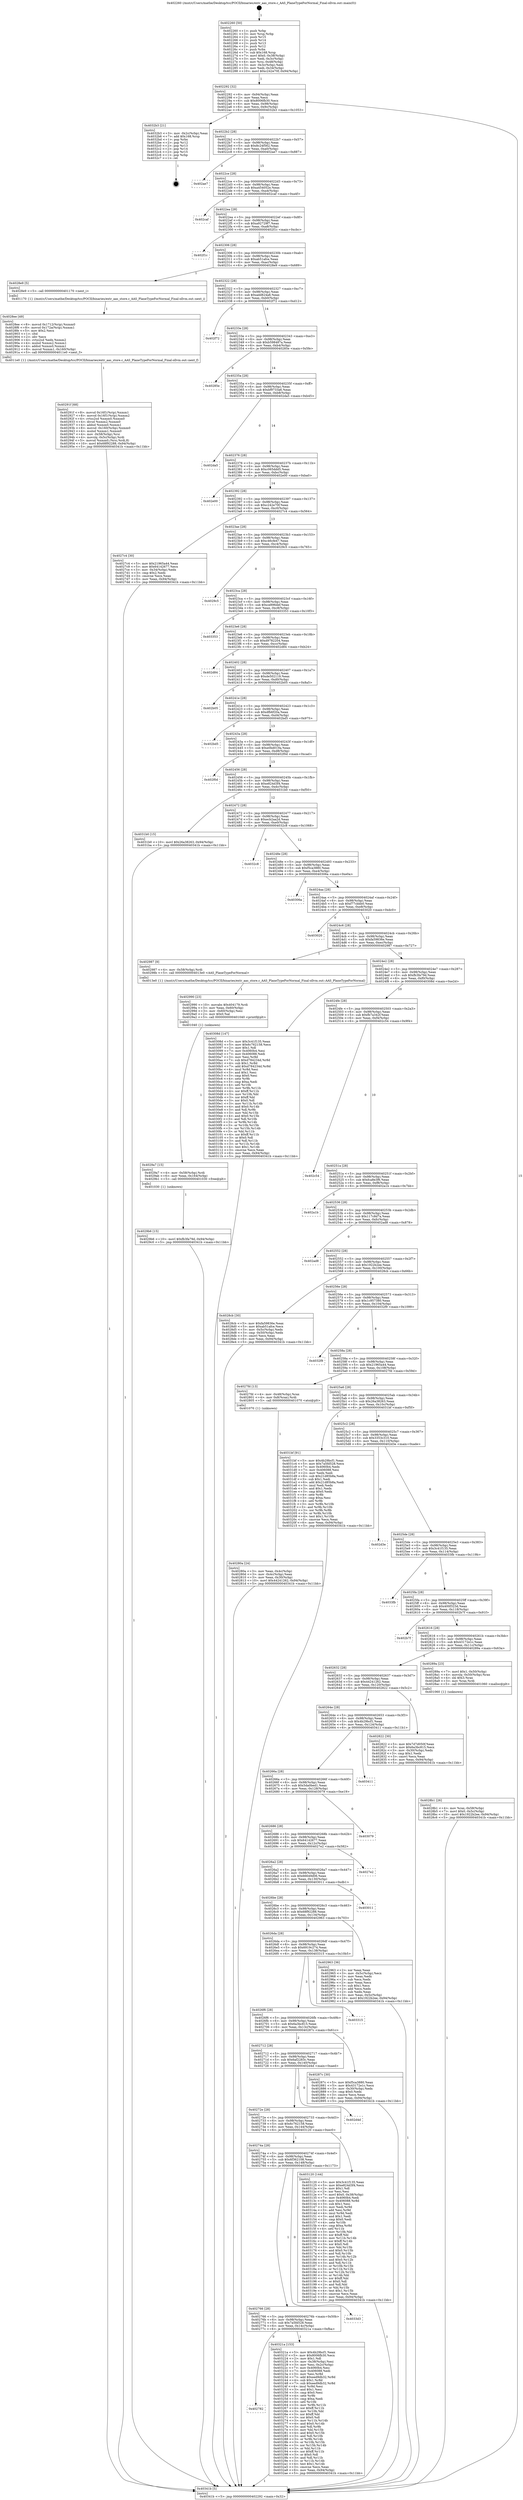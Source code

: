 digraph "0x402260" {
  label = "0x402260 (/mnt/c/Users/mathe/Desktop/tcc/POCII/binaries/extr_aas_store.c_AAS_PlaneTypeForNormal_Final-ollvm.out::main(0))"
  labelloc = "t"
  node[shape=record]

  Entry [label="",width=0.3,height=0.3,shape=circle,fillcolor=black,style=filled]
  "0x402292" [label="{
     0x402292 [32]\l
     | [instrs]\l
     &nbsp;&nbsp;0x402292 \<+6\>: mov -0x94(%rbp),%eax\l
     &nbsp;&nbsp;0x402298 \<+2\>: mov %eax,%ecx\l
     &nbsp;&nbsp;0x40229a \<+6\>: sub $0x8006fb30,%ecx\l
     &nbsp;&nbsp;0x4022a0 \<+6\>: mov %eax,-0x98(%rbp)\l
     &nbsp;&nbsp;0x4022a6 \<+6\>: mov %ecx,-0x9c(%rbp)\l
     &nbsp;&nbsp;0x4022ac \<+6\>: je 00000000004032b3 \<main+0x1053\>\l
  }"]
  "0x4032b3" [label="{
     0x4032b3 [21]\l
     | [instrs]\l
     &nbsp;&nbsp;0x4032b3 \<+3\>: mov -0x2c(%rbp),%eax\l
     &nbsp;&nbsp;0x4032b6 \<+7\>: add $0x168,%rsp\l
     &nbsp;&nbsp;0x4032bd \<+1\>: pop %rbx\l
     &nbsp;&nbsp;0x4032be \<+2\>: pop %r12\l
     &nbsp;&nbsp;0x4032c0 \<+2\>: pop %r13\l
     &nbsp;&nbsp;0x4032c2 \<+2\>: pop %r14\l
     &nbsp;&nbsp;0x4032c4 \<+2\>: pop %r15\l
     &nbsp;&nbsp;0x4032c6 \<+1\>: pop %rbp\l
     &nbsp;&nbsp;0x4032c7 \<+1\>: ret\l
  }"]
  "0x4022b2" [label="{
     0x4022b2 [28]\l
     | [instrs]\l
     &nbsp;&nbsp;0x4022b2 \<+5\>: jmp 00000000004022b7 \<main+0x57\>\l
     &nbsp;&nbsp;0x4022b7 \<+6\>: mov -0x98(%rbp),%eax\l
     &nbsp;&nbsp;0x4022bd \<+5\>: sub $0x8c24f562,%eax\l
     &nbsp;&nbsp;0x4022c2 \<+6\>: mov %eax,-0xa0(%rbp)\l
     &nbsp;&nbsp;0x4022c8 \<+6\>: je 0000000000402ae7 \<main+0x887\>\l
  }"]
  Exit [label="",width=0.3,height=0.3,shape=circle,fillcolor=black,style=filled,peripheries=2]
  "0x402ae7" [label="{
     0x402ae7\l
  }", style=dashed]
  "0x4022ce" [label="{
     0x4022ce [28]\l
     | [instrs]\l
     &nbsp;&nbsp;0x4022ce \<+5\>: jmp 00000000004022d3 \<main+0x73\>\l
     &nbsp;&nbsp;0x4022d3 \<+6\>: mov -0x98(%rbp),%eax\l
     &nbsp;&nbsp;0x4022d9 \<+5\>: sub $0xa454052e,%eax\l
     &nbsp;&nbsp;0x4022de \<+6\>: mov %eax,-0xa4(%rbp)\l
     &nbsp;&nbsp;0x4022e4 \<+6\>: je 0000000000402caf \<main+0xa4f\>\l
  }"]
  "0x402782" [label="{
     0x402782\l
  }", style=dashed]
  "0x402caf" [label="{
     0x402caf\l
  }", style=dashed]
  "0x4022ea" [label="{
     0x4022ea [28]\l
     | [instrs]\l
     &nbsp;&nbsp;0x4022ea \<+5\>: jmp 00000000004022ef \<main+0x8f\>\l
     &nbsp;&nbsp;0x4022ef \<+6\>: mov -0x98(%rbp),%eax\l
     &nbsp;&nbsp;0x4022f5 \<+5\>: sub $0xa92729f7,%eax\l
     &nbsp;&nbsp;0x4022fa \<+6\>: mov %eax,-0xa8(%rbp)\l
     &nbsp;&nbsp;0x402300 \<+6\>: je 0000000000402f1c \<main+0xcbc\>\l
  }"]
  "0x40321a" [label="{
     0x40321a [153]\l
     | [instrs]\l
     &nbsp;&nbsp;0x40321a \<+5\>: mov $0x4b29bcf1,%eax\l
     &nbsp;&nbsp;0x40321f \<+5\>: mov $0x8006fb30,%ecx\l
     &nbsp;&nbsp;0x403224 \<+2\>: mov $0x1,%dl\l
     &nbsp;&nbsp;0x403226 \<+3\>: mov -0x38(%rbp),%esi\l
     &nbsp;&nbsp;0x403229 \<+3\>: mov %esi,-0x2c(%rbp)\l
     &nbsp;&nbsp;0x40322c \<+7\>: mov 0x4060b4,%esi\l
     &nbsp;&nbsp;0x403233 \<+7\>: mov 0x406088,%edi\l
     &nbsp;&nbsp;0x40323a \<+3\>: mov %esi,%r8d\l
     &nbsp;&nbsp;0x40323d \<+7\>: add $0xeed9db32,%r8d\l
     &nbsp;&nbsp;0x403244 \<+4\>: sub $0x1,%r8d\l
     &nbsp;&nbsp;0x403248 \<+7\>: sub $0xeed9db32,%r8d\l
     &nbsp;&nbsp;0x40324f \<+4\>: imul %r8d,%esi\l
     &nbsp;&nbsp;0x403253 \<+3\>: and $0x1,%esi\l
     &nbsp;&nbsp;0x403256 \<+3\>: cmp $0x0,%esi\l
     &nbsp;&nbsp;0x403259 \<+4\>: sete %r9b\l
     &nbsp;&nbsp;0x40325d \<+3\>: cmp $0xa,%edi\l
     &nbsp;&nbsp;0x403260 \<+4\>: setl %r10b\l
     &nbsp;&nbsp;0x403264 \<+3\>: mov %r9b,%r11b\l
     &nbsp;&nbsp;0x403267 \<+4\>: xor $0xff,%r11b\l
     &nbsp;&nbsp;0x40326b \<+3\>: mov %r10b,%bl\l
     &nbsp;&nbsp;0x40326e \<+3\>: xor $0xff,%bl\l
     &nbsp;&nbsp;0x403271 \<+3\>: xor $0x0,%dl\l
     &nbsp;&nbsp;0x403274 \<+3\>: mov %r11b,%r14b\l
     &nbsp;&nbsp;0x403277 \<+4\>: and $0x0,%r14b\l
     &nbsp;&nbsp;0x40327b \<+3\>: and %dl,%r9b\l
     &nbsp;&nbsp;0x40327e \<+3\>: mov %bl,%r15b\l
     &nbsp;&nbsp;0x403281 \<+4\>: and $0x0,%r15b\l
     &nbsp;&nbsp;0x403285 \<+3\>: and %dl,%r10b\l
     &nbsp;&nbsp;0x403288 \<+3\>: or %r9b,%r14b\l
     &nbsp;&nbsp;0x40328b \<+3\>: or %r10b,%r15b\l
     &nbsp;&nbsp;0x40328e \<+3\>: xor %r15b,%r14b\l
     &nbsp;&nbsp;0x403291 \<+3\>: or %bl,%r11b\l
     &nbsp;&nbsp;0x403294 \<+4\>: xor $0xff,%r11b\l
     &nbsp;&nbsp;0x403298 \<+3\>: or $0x0,%dl\l
     &nbsp;&nbsp;0x40329b \<+3\>: and %dl,%r11b\l
     &nbsp;&nbsp;0x40329e \<+3\>: or %r11b,%r14b\l
     &nbsp;&nbsp;0x4032a1 \<+4\>: test $0x1,%r14b\l
     &nbsp;&nbsp;0x4032a5 \<+3\>: cmovne %ecx,%eax\l
     &nbsp;&nbsp;0x4032a8 \<+6\>: mov %eax,-0x94(%rbp)\l
     &nbsp;&nbsp;0x4032ae \<+5\>: jmp 000000000040341b \<main+0x11bb\>\l
  }"]
  "0x402f1c" [label="{
     0x402f1c\l
  }", style=dashed]
  "0x402306" [label="{
     0x402306 [28]\l
     | [instrs]\l
     &nbsp;&nbsp;0x402306 \<+5\>: jmp 000000000040230b \<main+0xab\>\l
     &nbsp;&nbsp;0x40230b \<+6\>: mov -0x98(%rbp),%eax\l
     &nbsp;&nbsp;0x402311 \<+5\>: sub $0xab51afce,%eax\l
     &nbsp;&nbsp;0x402316 \<+6\>: mov %eax,-0xac(%rbp)\l
     &nbsp;&nbsp;0x40231c \<+6\>: je 00000000004028e9 \<main+0x689\>\l
  }"]
  "0x402766" [label="{
     0x402766 [28]\l
     | [instrs]\l
     &nbsp;&nbsp;0x402766 \<+5\>: jmp 000000000040276b \<main+0x50b\>\l
     &nbsp;&nbsp;0x40276b \<+6\>: mov -0x98(%rbp),%eax\l
     &nbsp;&nbsp;0x402771 \<+5\>: sub $0x7a5fd528,%eax\l
     &nbsp;&nbsp;0x402776 \<+6\>: mov %eax,-0x14c(%rbp)\l
     &nbsp;&nbsp;0x40277c \<+6\>: je 000000000040321a \<main+0xfba\>\l
  }"]
  "0x4028e9" [label="{
     0x4028e9 [5]\l
     | [instrs]\l
     &nbsp;&nbsp;0x4028e9 \<+5\>: call 0000000000401170 \<next_i\>\l
     | [calls]\l
     &nbsp;&nbsp;0x401170 \{1\} (/mnt/c/Users/mathe/Desktop/tcc/POCII/binaries/extr_aas_store.c_AAS_PlaneTypeForNormal_Final-ollvm.out::next_i)\l
  }"]
  "0x402322" [label="{
     0x402322 [28]\l
     | [instrs]\l
     &nbsp;&nbsp;0x402322 \<+5\>: jmp 0000000000402327 \<main+0xc7\>\l
     &nbsp;&nbsp;0x402327 \<+6\>: mov -0x98(%rbp),%eax\l
     &nbsp;&nbsp;0x40232d \<+5\>: sub $0xadd824a8,%eax\l
     &nbsp;&nbsp;0x402332 \<+6\>: mov %eax,-0xb0(%rbp)\l
     &nbsp;&nbsp;0x402338 \<+6\>: je 0000000000402f72 \<main+0xd12\>\l
  }"]
  "0x4033d3" [label="{
     0x4033d3\l
  }", style=dashed]
  "0x402f72" [label="{
     0x402f72\l
  }", style=dashed]
  "0x40233e" [label="{
     0x40233e [28]\l
     | [instrs]\l
     &nbsp;&nbsp;0x40233e \<+5\>: jmp 0000000000402343 \<main+0xe3\>\l
     &nbsp;&nbsp;0x402343 \<+6\>: mov -0x98(%rbp),%eax\l
     &nbsp;&nbsp;0x402349 \<+5\>: sub $0xb598487a,%eax\l
     &nbsp;&nbsp;0x40234e \<+6\>: mov %eax,-0xb4(%rbp)\l
     &nbsp;&nbsp;0x402354 \<+6\>: je 000000000040285e \<main+0x5fe\>\l
  }"]
  "0x40274a" [label="{
     0x40274a [28]\l
     | [instrs]\l
     &nbsp;&nbsp;0x40274a \<+5\>: jmp 000000000040274f \<main+0x4ef\>\l
     &nbsp;&nbsp;0x40274f \<+6\>: mov -0x98(%rbp),%eax\l
     &nbsp;&nbsp;0x402755 \<+5\>: sub $0x6f362108,%eax\l
     &nbsp;&nbsp;0x40275a \<+6\>: mov %eax,-0x148(%rbp)\l
     &nbsp;&nbsp;0x402760 \<+6\>: je 00000000004033d3 \<main+0x1173\>\l
  }"]
  "0x40285e" [label="{
     0x40285e\l
  }", style=dashed]
  "0x40235a" [label="{
     0x40235a [28]\l
     | [instrs]\l
     &nbsp;&nbsp;0x40235a \<+5\>: jmp 000000000040235f \<main+0xff\>\l
     &nbsp;&nbsp;0x40235f \<+6\>: mov -0x98(%rbp),%eax\l
     &nbsp;&nbsp;0x402365 \<+5\>: sub $0xbf9733a6,%eax\l
     &nbsp;&nbsp;0x40236a \<+6\>: mov %eax,-0xb8(%rbp)\l
     &nbsp;&nbsp;0x402370 \<+6\>: je 0000000000402da5 \<main+0xb45\>\l
  }"]
  "0x403120" [label="{
     0x403120 [144]\l
     | [instrs]\l
     &nbsp;&nbsp;0x403120 \<+5\>: mov $0x3c41f135,%eax\l
     &nbsp;&nbsp;0x403125 \<+5\>: mov $0xe824d3f4,%ecx\l
     &nbsp;&nbsp;0x40312a \<+2\>: mov $0x1,%dl\l
     &nbsp;&nbsp;0x40312c \<+2\>: xor %esi,%esi\l
     &nbsp;&nbsp;0x40312e \<+7\>: movl $0x0,-0x38(%rbp)\l
     &nbsp;&nbsp;0x403135 \<+7\>: mov 0x4060b4,%edi\l
     &nbsp;&nbsp;0x40313c \<+8\>: mov 0x406088,%r8d\l
     &nbsp;&nbsp;0x403144 \<+3\>: sub $0x1,%esi\l
     &nbsp;&nbsp;0x403147 \<+3\>: mov %edi,%r9d\l
     &nbsp;&nbsp;0x40314a \<+3\>: add %esi,%r9d\l
     &nbsp;&nbsp;0x40314d \<+4\>: imul %r9d,%edi\l
     &nbsp;&nbsp;0x403151 \<+3\>: and $0x1,%edi\l
     &nbsp;&nbsp;0x403154 \<+3\>: cmp $0x0,%edi\l
     &nbsp;&nbsp;0x403157 \<+4\>: sete %r10b\l
     &nbsp;&nbsp;0x40315b \<+4\>: cmp $0xa,%r8d\l
     &nbsp;&nbsp;0x40315f \<+4\>: setl %r11b\l
     &nbsp;&nbsp;0x403163 \<+3\>: mov %r10b,%bl\l
     &nbsp;&nbsp;0x403166 \<+3\>: xor $0xff,%bl\l
     &nbsp;&nbsp;0x403169 \<+3\>: mov %r11b,%r14b\l
     &nbsp;&nbsp;0x40316c \<+4\>: xor $0xff,%r14b\l
     &nbsp;&nbsp;0x403170 \<+3\>: xor $0x0,%dl\l
     &nbsp;&nbsp;0x403173 \<+3\>: mov %bl,%r15b\l
     &nbsp;&nbsp;0x403176 \<+4\>: and $0x0,%r15b\l
     &nbsp;&nbsp;0x40317a \<+3\>: and %dl,%r10b\l
     &nbsp;&nbsp;0x40317d \<+3\>: mov %r14b,%r12b\l
     &nbsp;&nbsp;0x403180 \<+4\>: and $0x0,%r12b\l
     &nbsp;&nbsp;0x403184 \<+3\>: and %dl,%r11b\l
     &nbsp;&nbsp;0x403187 \<+3\>: or %r10b,%r15b\l
     &nbsp;&nbsp;0x40318a \<+3\>: or %r11b,%r12b\l
     &nbsp;&nbsp;0x40318d \<+3\>: xor %r12b,%r15b\l
     &nbsp;&nbsp;0x403190 \<+3\>: or %r14b,%bl\l
     &nbsp;&nbsp;0x403193 \<+3\>: xor $0xff,%bl\l
     &nbsp;&nbsp;0x403196 \<+3\>: or $0x0,%dl\l
     &nbsp;&nbsp;0x403199 \<+2\>: and %dl,%bl\l
     &nbsp;&nbsp;0x40319b \<+3\>: or %bl,%r15b\l
     &nbsp;&nbsp;0x40319e \<+4\>: test $0x1,%r15b\l
     &nbsp;&nbsp;0x4031a2 \<+3\>: cmovne %ecx,%eax\l
     &nbsp;&nbsp;0x4031a5 \<+6\>: mov %eax,-0x94(%rbp)\l
     &nbsp;&nbsp;0x4031ab \<+5\>: jmp 000000000040341b \<main+0x11bb\>\l
  }"]
  "0x402da5" [label="{
     0x402da5\l
  }", style=dashed]
  "0x402376" [label="{
     0x402376 [28]\l
     | [instrs]\l
     &nbsp;&nbsp;0x402376 \<+5\>: jmp 000000000040237b \<main+0x11b\>\l
     &nbsp;&nbsp;0x40237b \<+6\>: mov -0x98(%rbp),%eax\l
     &nbsp;&nbsp;0x402381 \<+5\>: sub $0xc065ddd5,%eax\l
     &nbsp;&nbsp;0x402386 \<+6\>: mov %eax,-0xbc(%rbp)\l
     &nbsp;&nbsp;0x40238c \<+6\>: je 0000000000402e00 \<main+0xba0\>\l
  }"]
  "0x40272e" [label="{
     0x40272e [28]\l
     | [instrs]\l
     &nbsp;&nbsp;0x40272e \<+5\>: jmp 0000000000402733 \<main+0x4d3\>\l
     &nbsp;&nbsp;0x402733 \<+6\>: mov -0x98(%rbp),%eax\l
     &nbsp;&nbsp;0x402739 \<+5\>: sub $0x6c762158,%eax\l
     &nbsp;&nbsp;0x40273e \<+6\>: mov %eax,-0x144(%rbp)\l
     &nbsp;&nbsp;0x402744 \<+6\>: je 0000000000403120 \<main+0xec0\>\l
  }"]
  "0x402e00" [label="{
     0x402e00\l
  }", style=dashed]
  "0x402392" [label="{
     0x402392 [28]\l
     | [instrs]\l
     &nbsp;&nbsp;0x402392 \<+5\>: jmp 0000000000402397 \<main+0x137\>\l
     &nbsp;&nbsp;0x402397 \<+6\>: mov -0x98(%rbp),%eax\l
     &nbsp;&nbsp;0x40239d \<+5\>: sub $0xc242e70f,%eax\l
     &nbsp;&nbsp;0x4023a2 \<+6\>: mov %eax,-0xc0(%rbp)\l
     &nbsp;&nbsp;0x4023a8 \<+6\>: je 00000000004027c4 \<main+0x564\>\l
  }"]
  "0x402d4d" [label="{
     0x402d4d\l
  }", style=dashed]
  "0x4027c4" [label="{
     0x4027c4 [30]\l
     | [instrs]\l
     &nbsp;&nbsp;0x4027c4 \<+5\>: mov $0x21965a44,%eax\l
     &nbsp;&nbsp;0x4027c9 \<+5\>: mov $0x64142677,%ecx\l
     &nbsp;&nbsp;0x4027ce \<+3\>: mov -0x34(%rbp),%edx\l
     &nbsp;&nbsp;0x4027d1 \<+3\>: cmp $0x2,%edx\l
     &nbsp;&nbsp;0x4027d4 \<+3\>: cmovne %ecx,%eax\l
     &nbsp;&nbsp;0x4027d7 \<+6\>: mov %eax,-0x94(%rbp)\l
     &nbsp;&nbsp;0x4027dd \<+5\>: jmp 000000000040341b \<main+0x11bb\>\l
  }"]
  "0x4023ae" [label="{
     0x4023ae [28]\l
     | [instrs]\l
     &nbsp;&nbsp;0x4023ae \<+5\>: jmp 00000000004023b3 \<main+0x153\>\l
     &nbsp;&nbsp;0x4023b3 \<+6\>: mov -0x98(%rbp),%eax\l
     &nbsp;&nbsp;0x4023b9 \<+5\>: sub $0xc46cfe47,%eax\l
     &nbsp;&nbsp;0x4023be \<+6\>: mov %eax,-0xc4(%rbp)\l
     &nbsp;&nbsp;0x4023c4 \<+6\>: je 00000000004029c5 \<main+0x765\>\l
  }"]
  "0x40341b" [label="{
     0x40341b [5]\l
     | [instrs]\l
     &nbsp;&nbsp;0x40341b \<+5\>: jmp 0000000000402292 \<main+0x32\>\l
  }"]
  "0x402260" [label="{
     0x402260 [50]\l
     | [instrs]\l
     &nbsp;&nbsp;0x402260 \<+1\>: push %rbp\l
     &nbsp;&nbsp;0x402261 \<+3\>: mov %rsp,%rbp\l
     &nbsp;&nbsp;0x402264 \<+2\>: push %r15\l
     &nbsp;&nbsp;0x402266 \<+2\>: push %r14\l
     &nbsp;&nbsp;0x402268 \<+2\>: push %r13\l
     &nbsp;&nbsp;0x40226a \<+2\>: push %r12\l
     &nbsp;&nbsp;0x40226c \<+1\>: push %rbx\l
     &nbsp;&nbsp;0x40226d \<+7\>: sub $0x168,%rsp\l
     &nbsp;&nbsp;0x402274 \<+7\>: movl $0x0,-0x38(%rbp)\l
     &nbsp;&nbsp;0x40227b \<+3\>: mov %edi,-0x3c(%rbp)\l
     &nbsp;&nbsp;0x40227e \<+4\>: mov %rsi,-0x48(%rbp)\l
     &nbsp;&nbsp;0x402282 \<+3\>: mov -0x3c(%rbp),%edi\l
     &nbsp;&nbsp;0x402285 \<+3\>: mov %edi,-0x34(%rbp)\l
     &nbsp;&nbsp;0x402288 \<+10\>: movl $0xc242e70f,-0x94(%rbp)\l
  }"]
  "0x4029b6" [label="{
     0x4029b6 [15]\l
     | [instrs]\l
     &nbsp;&nbsp;0x4029b6 \<+10\>: movl $0xfb3fa79d,-0x94(%rbp)\l
     &nbsp;&nbsp;0x4029c0 \<+5\>: jmp 000000000040341b \<main+0x11bb\>\l
  }"]
  "0x4029c5" [label="{
     0x4029c5\l
  }", style=dashed]
  "0x4023ca" [label="{
     0x4023ca [28]\l
     | [instrs]\l
     &nbsp;&nbsp;0x4023ca \<+5\>: jmp 00000000004023cf \<main+0x16f\>\l
     &nbsp;&nbsp;0x4023cf \<+6\>: mov -0x98(%rbp),%eax\l
     &nbsp;&nbsp;0x4023d5 \<+5\>: sub $0xce896def,%eax\l
     &nbsp;&nbsp;0x4023da \<+6\>: mov %eax,-0xc8(%rbp)\l
     &nbsp;&nbsp;0x4023e0 \<+6\>: je 0000000000403353 \<main+0x10f3\>\l
  }"]
  "0x4029a7" [label="{
     0x4029a7 [15]\l
     | [instrs]\l
     &nbsp;&nbsp;0x4029a7 \<+4\>: mov -0x58(%rbp),%rdi\l
     &nbsp;&nbsp;0x4029ab \<+6\>: mov %eax,-0x164(%rbp)\l
     &nbsp;&nbsp;0x4029b1 \<+5\>: call 0000000000401030 \<free@plt\>\l
     | [calls]\l
     &nbsp;&nbsp;0x401030 \{1\} (unknown)\l
  }"]
  "0x403353" [label="{
     0x403353\l
  }", style=dashed]
  "0x4023e6" [label="{
     0x4023e6 [28]\l
     | [instrs]\l
     &nbsp;&nbsp;0x4023e6 \<+5\>: jmp 00000000004023eb \<main+0x18b\>\l
     &nbsp;&nbsp;0x4023eb \<+6\>: mov -0x98(%rbp),%eax\l
     &nbsp;&nbsp;0x4023f1 \<+5\>: sub $0xd9782204,%eax\l
     &nbsp;&nbsp;0x4023f6 \<+6\>: mov %eax,-0xcc(%rbp)\l
     &nbsp;&nbsp;0x4023fc \<+6\>: je 0000000000402d84 \<main+0xb24\>\l
  }"]
  "0x402990" [label="{
     0x402990 [23]\l
     | [instrs]\l
     &nbsp;&nbsp;0x402990 \<+10\>: movabs $0x404179,%rdi\l
     &nbsp;&nbsp;0x40299a \<+3\>: mov %eax,-0x60(%rbp)\l
     &nbsp;&nbsp;0x40299d \<+3\>: mov -0x60(%rbp),%esi\l
     &nbsp;&nbsp;0x4029a0 \<+2\>: mov $0x0,%al\l
     &nbsp;&nbsp;0x4029a2 \<+5\>: call 0000000000401040 \<printf@plt\>\l
     | [calls]\l
     &nbsp;&nbsp;0x401040 \{1\} (unknown)\l
  }"]
  "0x402d84" [label="{
     0x402d84\l
  }", style=dashed]
  "0x402402" [label="{
     0x402402 [28]\l
     | [instrs]\l
     &nbsp;&nbsp;0x402402 \<+5\>: jmp 0000000000402407 \<main+0x1a7\>\l
     &nbsp;&nbsp;0x402407 \<+6\>: mov -0x98(%rbp),%eax\l
     &nbsp;&nbsp;0x40240d \<+5\>: sub $0xde502119,%eax\l
     &nbsp;&nbsp;0x402412 \<+6\>: mov %eax,-0xd0(%rbp)\l
     &nbsp;&nbsp;0x402418 \<+6\>: je 0000000000402b05 \<main+0x8a5\>\l
  }"]
  "0x40291f" [label="{
     0x40291f [68]\l
     | [instrs]\l
     &nbsp;&nbsp;0x40291f \<+8\>: movsd 0x16f1(%rip),%xmm1\l
     &nbsp;&nbsp;0x402927 \<+8\>: movsd 0x16f1(%rip),%xmm2\l
     &nbsp;&nbsp;0x40292f \<+4\>: cvtss2sd %xmm0,%xmm0\l
     &nbsp;&nbsp;0x402933 \<+4\>: divsd %xmm2,%xmm0\l
     &nbsp;&nbsp;0x402937 \<+4\>: addsd %xmm0,%xmm1\l
     &nbsp;&nbsp;0x40293b \<+8\>: movsd -0x160(%rbp),%xmm0\l
     &nbsp;&nbsp;0x402943 \<+4\>: mulsd %xmm1,%xmm0\l
     &nbsp;&nbsp;0x402947 \<+4\>: mov -0x58(%rbp),%rsi\l
     &nbsp;&nbsp;0x40294b \<+4\>: movslq -0x5c(%rbp),%rdi\l
     &nbsp;&nbsp;0x40294f \<+5\>: movsd %xmm0,(%rsi,%rdi,8)\l
     &nbsp;&nbsp;0x402954 \<+10\>: movl $0x68f92288,-0x94(%rbp)\l
     &nbsp;&nbsp;0x40295e \<+5\>: jmp 000000000040341b \<main+0x11bb\>\l
  }"]
  "0x402b05" [label="{
     0x402b05\l
  }", style=dashed]
  "0x40241e" [label="{
     0x40241e [28]\l
     | [instrs]\l
     &nbsp;&nbsp;0x40241e \<+5\>: jmp 0000000000402423 \<main+0x1c3\>\l
     &nbsp;&nbsp;0x402423 \<+6\>: mov -0x98(%rbp),%eax\l
     &nbsp;&nbsp;0x402429 \<+5\>: sub $0xdfb6f20a,%eax\l
     &nbsp;&nbsp;0x40242e \<+6\>: mov %eax,-0xd4(%rbp)\l
     &nbsp;&nbsp;0x402434 \<+6\>: je 0000000000402bd5 \<main+0x975\>\l
  }"]
  "0x4028ee" [label="{
     0x4028ee [49]\l
     | [instrs]\l
     &nbsp;&nbsp;0x4028ee \<+8\>: movsd 0x1712(%rip),%xmm0\l
     &nbsp;&nbsp;0x4028f6 \<+8\>: movsd 0x172a(%rip),%xmm1\l
     &nbsp;&nbsp;0x4028fe \<+5\>: mov $0x2,%ecx\l
     &nbsp;&nbsp;0x402903 \<+1\>: cltd\l
     &nbsp;&nbsp;0x402904 \<+2\>: idiv %ecx\l
     &nbsp;&nbsp;0x402906 \<+4\>: cvtsi2sd %edx,%xmm2\l
     &nbsp;&nbsp;0x40290a \<+4\>: mulsd %xmm2,%xmm1\l
     &nbsp;&nbsp;0x40290e \<+4\>: addsd %xmm0,%xmm1\l
     &nbsp;&nbsp;0x402912 \<+8\>: movsd %xmm1,-0x160(%rbp)\l
     &nbsp;&nbsp;0x40291a \<+5\>: call 00000000004011e0 \<next_f\>\l
     | [calls]\l
     &nbsp;&nbsp;0x4011e0 \{1\} (/mnt/c/Users/mathe/Desktop/tcc/POCII/binaries/extr_aas_store.c_AAS_PlaneTypeForNormal_Final-ollvm.out::next_f)\l
  }"]
  "0x402bd5" [label="{
     0x402bd5\l
  }", style=dashed]
  "0x40243a" [label="{
     0x40243a [28]\l
     | [instrs]\l
     &nbsp;&nbsp;0x40243a \<+5\>: jmp 000000000040243f \<main+0x1df\>\l
     &nbsp;&nbsp;0x40243f \<+6\>: mov -0x98(%rbp),%eax\l
     &nbsp;&nbsp;0x402445 \<+5\>: sub $0xe0bd019a,%eax\l
     &nbsp;&nbsp;0x40244a \<+6\>: mov %eax,-0xd8(%rbp)\l
     &nbsp;&nbsp;0x402450 \<+6\>: je 0000000000402f0d \<main+0xcad\>\l
  }"]
  "0x4028b1" [label="{
     0x4028b1 [26]\l
     | [instrs]\l
     &nbsp;&nbsp;0x4028b1 \<+4\>: mov %rax,-0x58(%rbp)\l
     &nbsp;&nbsp;0x4028b5 \<+7\>: movl $0x0,-0x5c(%rbp)\l
     &nbsp;&nbsp;0x4028bc \<+10\>: movl $0x1922b2ee,-0x94(%rbp)\l
     &nbsp;&nbsp;0x4028c6 \<+5\>: jmp 000000000040341b \<main+0x11bb\>\l
  }"]
  "0x402f0d" [label="{
     0x402f0d\l
  }", style=dashed]
  "0x402456" [label="{
     0x402456 [28]\l
     | [instrs]\l
     &nbsp;&nbsp;0x402456 \<+5\>: jmp 000000000040245b \<main+0x1fb\>\l
     &nbsp;&nbsp;0x40245b \<+6\>: mov -0x98(%rbp),%eax\l
     &nbsp;&nbsp;0x402461 \<+5\>: sub $0xe824d3f4,%eax\l
     &nbsp;&nbsp;0x402466 \<+6\>: mov %eax,-0xdc(%rbp)\l
     &nbsp;&nbsp;0x40246c \<+6\>: je 00000000004031b0 \<main+0xf50\>\l
  }"]
  "0x402712" [label="{
     0x402712 [28]\l
     | [instrs]\l
     &nbsp;&nbsp;0x402712 \<+5\>: jmp 0000000000402717 \<main+0x4b7\>\l
     &nbsp;&nbsp;0x402717 \<+6\>: mov -0x98(%rbp),%eax\l
     &nbsp;&nbsp;0x40271d \<+5\>: sub $0x6af2283c,%eax\l
     &nbsp;&nbsp;0x402722 \<+6\>: mov %eax,-0x140(%rbp)\l
     &nbsp;&nbsp;0x402728 \<+6\>: je 0000000000402d4d \<main+0xaed\>\l
  }"]
  "0x4031b0" [label="{
     0x4031b0 [15]\l
     | [instrs]\l
     &nbsp;&nbsp;0x4031b0 \<+10\>: movl $0x26a38263,-0x94(%rbp)\l
     &nbsp;&nbsp;0x4031ba \<+5\>: jmp 000000000040341b \<main+0x11bb\>\l
  }"]
  "0x402472" [label="{
     0x402472 [28]\l
     | [instrs]\l
     &nbsp;&nbsp;0x402472 \<+5\>: jmp 0000000000402477 \<main+0x217\>\l
     &nbsp;&nbsp;0x402477 \<+6\>: mov -0x98(%rbp),%eax\l
     &nbsp;&nbsp;0x40247d \<+5\>: sub $0xecb2aa2d,%eax\l
     &nbsp;&nbsp;0x402482 \<+6\>: mov %eax,-0xe0(%rbp)\l
     &nbsp;&nbsp;0x402488 \<+6\>: je 00000000004032c8 \<main+0x1068\>\l
  }"]
  "0x40287c" [label="{
     0x40287c [30]\l
     | [instrs]\l
     &nbsp;&nbsp;0x40287c \<+5\>: mov $0xf5ca3880,%eax\l
     &nbsp;&nbsp;0x402881 \<+5\>: mov $0x43172e1c,%ecx\l
     &nbsp;&nbsp;0x402886 \<+3\>: mov -0x30(%rbp),%edx\l
     &nbsp;&nbsp;0x402889 \<+3\>: cmp $0x0,%edx\l
     &nbsp;&nbsp;0x40288c \<+3\>: cmove %ecx,%eax\l
     &nbsp;&nbsp;0x40288f \<+6\>: mov %eax,-0x94(%rbp)\l
     &nbsp;&nbsp;0x402895 \<+5\>: jmp 000000000040341b \<main+0x11bb\>\l
  }"]
  "0x4032c8" [label="{
     0x4032c8\l
  }", style=dashed]
  "0x40248e" [label="{
     0x40248e [28]\l
     | [instrs]\l
     &nbsp;&nbsp;0x40248e \<+5\>: jmp 0000000000402493 \<main+0x233\>\l
     &nbsp;&nbsp;0x402493 \<+6\>: mov -0x98(%rbp),%eax\l
     &nbsp;&nbsp;0x402499 \<+5\>: sub $0xf5ca3880,%eax\l
     &nbsp;&nbsp;0x40249e \<+6\>: mov %eax,-0xe4(%rbp)\l
     &nbsp;&nbsp;0x4024a4 \<+6\>: je 000000000040306a \<main+0xe0a\>\l
  }"]
  "0x4026f6" [label="{
     0x4026f6 [28]\l
     | [instrs]\l
     &nbsp;&nbsp;0x4026f6 \<+5\>: jmp 00000000004026fb \<main+0x49b\>\l
     &nbsp;&nbsp;0x4026fb \<+6\>: mov -0x98(%rbp),%eax\l
     &nbsp;&nbsp;0x402701 \<+5\>: sub $0x6a3bc815,%eax\l
     &nbsp;&nbsp;0x402706 \<+6\>: mov %eax,-0x13c(%rbp)\l
     &nbsp;&nbsp;0x40270c \<+6\>: je 000000000040287c \<main+0x61c\>\l
  }"]
  "0x40306a" [label="{
     0x40306a\l
  }", style=dashed]
  "0x4024aa" [label="{
     0x4024aa [28]\l
     | [instrs]\l
     &nbsp;&nbsp;0x4024aa \<+5\>: jmp 00000000004024af \<main+0x24f\>\l
     &nbsp;&nbsp;0x4024af \<+6\>: mov -0x98(%rbp),%eax\l
     &nbsp;&nbsp;0x4024b5 \<+5\>: sub $0xf77cbbb0,%eax\l
     &nbsp;&nbsp;0x4024ba \<+6\>: mov %eax,-0xe8(%rbp)\l
     &nbsp;&nbsp;0x4024c0 \<+6\>: je 0000000000403020 \<main+0xdc0\>\l
  }"]
  "0x403315" [label="{
     0x403315\l
  }", style=dashed]
  "0x403020" [label="{
     0x403020\l
  }", style=dashed]
  "0x4024c6" [label="{
     0x4024c6 [28]\l
     | [instrs]\l
     &nbsp;&nbsp;0x4024c6 \<+5\>: jmp 00000000004024cb \<main+0x26b\>\l
     &nbsp;&nbsp;0x4024cb \<+6\>: mov -0x98(%rbp),%eax\l
     &nbsp;&nbsp;0x4024d1 \<+5\>: sub $0xfa59836e,%eax\l
     &nbsp;&nbsp;0x4024d6 \<+6\>: mov %eax,-0xec(%rbp)\l
     &nbsp;&nbsp;0x4024dc \<+6\>: je 0000000000402987 \<main+0x727\>\l
  }"]
  "0x4026da" [label="{
     0x4026da [28]\l
     | [instrs]\l
     &nbsp;&nbsp;0x4026da \<+5\>: jmp 00000000004026df \<main+0x47f\>\l
     &nbsp;&nbsp;0x4026df \<+6\>: mov -0x98(%rbp),%eax\l
     &nbsp;&nbsp;0x4026e5 \<+5\>: sub $0x6919c274,%eax\l
     &nbsp;&nbsp;0x4026ea \<+6\>: mov %eax,-0x138(%rbp)\l
     &nbsp;&nbsp;0x4026f0 \<+6\>: je 0000000000403315 \<main+0x10b5\>\l
  }"]
  "0x402987" [label="{
     0x402987 [9]\l
     | [instrs]\l
     &nbsp;&nbsp;0x402987 \<+4\>: mov -0x58(%rbp),%rdi\l
     &nbsp;&nbsp;0x40298b \<+5\>: call 00000000004013e0 \<AAS_PlaneTypeForNormal\>\l
     | [calls]\l
     &nbsp;&nbsp;0x4013e0 \{1\} (/mnt/c/Users/mathe/Desktop/tcc/POCII/binaries/extr_aas_store.c_AAS_PlaneTypeForNormal_Final-ollvm.out::AAS_PlaneTypeForNormal)\l
  }"]
  "0x4024e2" [label="{
     0x4024e2 [28]\l
     | [instrs]\l
     &nbsp;&nbsp;0x4024e2 \<+5\>: jmp 00000000004024e7 \<main+0x287\>\l
     &nbsp;&nbsp;0x4024e7 \<+6\>: mov -0x98(%rbp),%eax\l
     &nbsp;&nbsp;0x4024ed \<+5\>: sub $0xfb3fa79d,%eax\l
     &nbsp;&nbsp;0x4024f2 \<+6\>: mov %eax,-0xf0(%rbp)\l
     &nbsp;&nbsp;0x4024f8 \<+6\>: je 000000000040308d \<main+0xe2d\>\l
  }"]
  "0x402963" [label="{
     0x402963 [36]\l
     | [instrs]\l
     &nbsp;&nbsp;0x402963 \<+2\>: xor %eax,%eax\l
     &nbsp;&nbsp;0x402965 \<+3\>: mov -0x5c(%rbp),%ecx\l
     &nbsp;&nbsp;0x402968 \<+2\>: mov %eax,%edx\l
     &nbsp;&nbsp;0x40296a \<+2\>: sub %ecx,%edx\l
     &nbsp;&nbsp;0x40296c \<+2\>: mov %eax,%ecx\l
     &nbsp;&nbsp;0x40296e \<+3\>: sub $0x1,%ecx\l
     &nbsp;&nbsp;0x402971 \<+2\>: add %ecx,%edx\l
     &nbsp;&nbsp;0x402973 \<+2\>: sub %edx,%eax\l
     &nbsp;&nbsp;0x402975 \<+3\>: mov %eax,-0x5c(%rbp)\l
     &nbsp;&nbsp;0x402978 \<+10\>: movl $0x1922b2ee,-0x94(%rbp)\l
     &nbsp;&nbsp;0x402982 \<+5\>: jmp 000000000040341b \<main+0x11bb\>\l
  }"]
  "0x40308d" [label="{
     0x40308d [147]\l
     | [instrs]\l
     &nbsp;&nbsp;0x40308d \<+5\>: mov $0x3c41f135,%eax\l
     &nbsp;&nbsp;0x403092 \<+5\>: mov $0x6c762158,%ecx\l
     &nbsp;&nbsp;0x403097 \<+2\>: mov $0x1,%dl\l
     &nbsp;&nbsp;0x403099 \<+7\>: mov 0x4060b4,%esi\l
     &nbsp;&nbsp;0x4030a0 \<+7\>: mov 0x406088,%edi\l
     &nbsp;&nbsp;0x4030a7 \<+3\>: mov %esi,%r8d\l
     &nbsp;&nbsp;0x4030aa \<+7\>: sub $0xd784234d,%r8d\l
     &nbsp;&nbsp;0x4030b1 \<+4\>: sub $0x1,%r8d\l
     &nbsp;&nbsp;0x4030b5 \<+7\>: add $0xd784234d,%r8d\l
     &nbsp;&nbsp;0x4030bc \<+4\>: imul %r8d,%esi\l
     &nbsp;&nbsp;0x4030c0 \<+3\>: and $0x1,%esi\l
     &nbsp;&nbsp;0x4030c3 \<+3\>: cmp $0x0,%esi\l
     &nbsp;&nbsp;0x4030c6 \<+4\>: sete %r9b\l
     &nbsp;&nbsp;0x4030ca \<+3\>: cmp $0xa,%edi\l
     &nbsp;&nbsp;0x4030cd \<+4\>: setl %r10b\l
     &nbsp;&nbsp;0x4030d1 \<+3\>: mov %r9b,%r11b\l
     &nbsp;&nbsp;0x4030d4 \<+4\>: xor $0xff,%r11b\l
     &nbsp;&nbsp;0x4030d8 \<+3\>: mov %r10b,%bl\l
     &nbsp;&nbsp;0x4030db \<+3\>: xor $0xff,%bl\l
     &nbsp;&nbsp;0x4030de \<+3\>: xor $0x0,%dl\l
     &nbsp;&nbsp;0x4030e1 \<+3\>: mov %r11b,%r14b\l
     &nbsp;&nbsp;0x4030e4 \<+4\>: and $0x0,%r14b\l
     &nbsp;&nbsp;0x4030e8 \<+3\>: and %dl,%r9b\l
     &nbsp;&nbsp;0x4030eb \<+3\>: mov %bl,%r15b\l
     &nbsp;&nbsp;0x4030ee \<+4\>: and $0x0,%r15b\l
     &nbsp;&nbsp;0x4030f2 \<+3\>: and %dl,%r10b\l
     &nbsp;&nbsp;0x4030f5 \<+3\>: or %r9b,%r14b\l
     &nbsp;&nbsp;0x4030f8 \<+3\>: or %r10b,%r15b\l
     &nbsp;&nbsp;0x4030fb \<+3\>: xor %r15b,%r14b\l
     &nbsp;&nbsp;0x4030fe \<+3\>: or %bl,%r11b\l
     &nbsp;&nbsp;0x403101 \<+4\>: xor $0xff,%r11b\l
     &nbsp;&nbsp;0x403105 \<+3\>: or $0x0,%dl\l
     &nbsp;&nbsp;0x403108 \<+3\>: and %dl,%r11b\l
     &nbsp;&nbsp;0x40310b \<+3\>: or %r11b,%r14b\l
     &nbsp;&nbsp;0x40310e \<+4\>: test $0x1,%r14b\l
     &nbsp;&nbsp;0x403112 \<+3\>: cmovne %ecx,%eax\l
     &nbsp;&nbsp;0x403115 \<+6\>: mov %eax,-0x94(%rbp)\l
     &nbsp;&nbsp;0x40311b \<+5\>: jmp 000000000040341b \<main+0x11bb\>\l
  }"]
  "0x4024fe" [label="{
     0x4024fe [28]\l
     | [instrs]\l
     &nbsp;&nbsp;0x4024fe \<+5\>: jmp 0000000000402503 \<main+0x2a3\>\l
     &nbsp;&nbsp;0x402503 \<+6\>: mov -0x98(%rbp),%eax\l
     &nbsp;&nbsp;0x402509 \<+5\>: sub $0xfb7a342f,%eax\l
     &nbsp;&nbsp;0x40250e \<+6\>: mov %eax,-0xf4(%rbp)\l
     &nbsp;&nbsp;0x402514 \<+6\>: je 0000000000402c54 \<main+0x9f4\>\l
  }"]
  "0x4026be" [label="{
     0x4026be [28]\l
     | [instrs]\l
     &nbsp;&nbsp;0x4026be \<+5\>: jmp 00000000004026c3 \<main+0x463\>\l
     &nbsp;&nbsp;0x4026c3 \<+6\>: mov -0x98(%rbp),%eax\l
     &nbsp;&nbsp;0x4026c9 \<+5\>: sub $0x68f92288,%eax\l
     &nbsp;&nbsp;0x4026ce \<+6\>: mov %eax,-0x134(%rbp)\l
     &nbsp;&nbsp;0x4026d4 \<+6\>: je 0000000000402963 \<main+0x703\>\l
  }"]
  "0x402c54" [label="{
     0x402c54\l
  }", style=dashed]
  "0x40251a" [label="{
     0x40251a [28]\l
     | [instrs]\l
     &nbsp;&nbsp;0x40251a \<+5\>: jmp 000000000040251f \<main+0x2bf\>\l
     &nbsp;&nbsp;0x40251f \<+6\>: mov -0x98(%rbp),%eax\l
     &nbsp;&nbsp;0x402525 \<+5\>: sub $0xfca8e3f6,%eax\l
     &nbsp;&nbsp;0x40252a \<+6\>: mov %eax,-0xf8(%rbp)\l
     &nbsp;&nbsp;0x402530 \<+6\>: je 0000000000402a1b \<main+0x7bb\>\l
  }"]
  "0x403011" [label="{
     0x403011\l
  }", style=dashed]
  "0x402a1b" [label="{
     0x402a1b\l
  }", style=dashed]
  "0x402536" [label="{
     0x402536 [28]\l
     | [instrs]\l
     &nbsp;&nbsp;0x402536 \<+5\>: jmp 000000000040253b \<main+0x2db\>\l
     &nbsp;&nbsp;0x40253b \<+6\>: mov -0x98(%rbp),%eax\l
     &nbsp;&nbsp;0x402541 \<+5\>: sub $0x117c8d7a,%eax\l
     &nbsp;&nbsp;0x402546 \<+6\>: mov %eax,-0xfc(%rbp)\l
     &nbsp;&nbsp;0x40254c \<+6\>: je 0000000000402ad8 \<main+0x878\>\l
  }"]
  "0x4026a2" [label="{
     0x4026a2 [28]\l
     | [instrs]\l
     &nbsp;&nbsp;0x4026a2 \<+5\>: jmp 00000000004026a7 \<main+0x447\>\l
     &nbsp;&nbsp;0x4026a7 \<+6\>: mov -0x98(%rbp),%eax\l
     &nbsp;&nbsp;0x4026ad \<+5\>: sub $0x66649d06,%eax\l
     &nbsp;&nbsp;0x4026b2 \<+6\>: mov %eax,-0x130(%rbp)\l
     &nbsp;&nbsp;0x4026b8 \<+6\>: je 0000000000403011 \<main+0xdb1\>\l
  }"]
  "0x402ad8" [label="{
     0x402ad8\l
  }", style=dashed]
  "0x402552" [label="{
     0x402552 [28]\l
     | [instrs]\l
     &nbsp;&nbsp;0x402552 \<+5\>: jmp 0000000000402557 \<main+0x2f7\>\l
     &nbsp;&nbsp;0x402557 \<+6\>: mov -0x98(%rbp),%eax\l
     &nbsp;&nbsp;0x40255d \<+5\>: sub $0x1922b2ee,%eax\l
     &nbsp;&nbsp;0x402562 \<+6\>: mov %eax,-0x100(%rbp)\l
     &nbsp;&nbsp;0x402568 \<+6\>: je 00000000004028cb \<main+0x66b\>\l
  }"]
  "0x4027e2" [label="{
     0x4027e2\l
  }", style=dashed]
  "0x4028cb" [label="{
     0x4028cb [30]\l
     | [instrs]\l
     &nbsp;&nbsp;0x4028cb \<+5\>: mov $0xfa59836e,%eax\l
     &nbsp;&nbsp;0x4028d0 \<+5\>: mov $0xab51afce,%ecx\l
     &nbsp;&nbsp;0x4028d5 \<+3\>: mov -0x5c(%rbp),%edx\l
     &nbsp;&nbsp;0x4028d8 \<+3\>: cmp -0x50(%rbp),%edx\l
     &nbsp;&nbsp;0x4028db \<+3\>: cmovl %ecx,%eax\l
     &nbsp;&nbsp;0x4028de \<+6\>: mov %eax,-0x94(%rbp)\l
     &nbsp;&nbsp;0x4028e4 \<+5\>: jmp 000000000040341b \<main+0x11bb\>\l
  }"]
  "0x40256e" [label="{
     0x40256e [28]\l
     | [instrs]\l
     &nbsp;&nbsp;0x40256e \<+5\>: jmp 0000000000402573 \<main+0x313\>\l
     &nbsp;&nbsp;0x402573 \<+6\>: mov -0x98(%rbp),%eax\l
     &nbsp;&nbsp;0x402579 \<+5\>: sub $0x1c957380,%eax\l
     &nbsp;&nbsp;0x40257e \<+6\>: mov %eax,-0x104(%rbp)\l
     &nbsp;&nbsp;0x402584 \<+6\>: je 00000000004032f9 \<main+0x1099\>\l
  }"]
  "0x402686" [label="{
     0x402686 [28]\l
     | [instrs]\l
     &nbsp;&nbsp;0x402686 \<+5\>: jmp 000000000040268b \<main+0x42b\>\l
     &nbsp;&nbsp;0x40268b \<+6\>: mov -0x98(%rbp),%eax\l
     &nbsp;&nbsp;0x402691 \<+5\>: sub $0x64142677,%eax\l
     &nbsp;&nbsp;0x402696 \<+6\>: mov %eax,-0x12c(%rbp)\l
     &nbsp;&nbsp;0x40269c \<+6\>: je 00000000004027e2 \<main+0x582\>\l
  }"]
  "0x4032f9" [label="{
     0x4032f9\l
  }", style=dashed]
  "0x40258a" [label="{
     0x40258a [28]\l
     | [instrs]\l
     &nbsp;&nbsp;0x40258a \<+5\>: jmp 000000000040258f \<main+0x32f\>\l
     &nbsp;&nbsp;0x40258f \<+6\>: mov -0x98(%rbp),%eax\l
     &nbsp;&nbsp;0x402595 \<+5\>: sub $0x21965a44,%eax\l
     &nbsp;&nbsp;0x40259a \<+6\>: mov %eax,-0x108(%rbp)\l
     &nbsp;&nbsp;0x4025a0 \<+6\>: je 00000000004027fd \<main+0x59d\>\l
  }"]
  "0x403079" [label="{
     0x403079\l
  }", style=dashed]
  "0x4027fd" [label="{
     0x4027fd [13]\l
     | [instrs]\l
     &nbsp;&nbsp;0x4027fd \<+4\>: mov -0x48(%rbp),%rax\l
     &nbsp;&nbsp;0x402801 \<+4\>: mov 0x8(%rax),%rdi\l
     &nbsp;&nbsp;0x402805 \<+5\>: call 0000000000401070 \<atoi@plt\>\l
     | [calls]\l
     &nbsp;&nbsp;0x401070 \{1\} (unknown)\l
  }"]
  "0x4025a6" [label="{
     0x4025a6 [28]\l
     | [instrs]\l
     &nbsp;&nbsp;0x4025a6 \<+5\>: jmp 00000000004025ab \<main+0x34b\>\l
     &nbsp;&nbsp;0x4025ab \<+6\>: mov -0x98(%rbp),%eax\l
     &nbsp;&nbsp;0x4025b1 \<+5\>: sub $0x26a38263,%eax\l
     &nbsp;&nbsp;0x4025b6 \<+6\>: mov %eax,-0x10c(%rbp)\l
     &nbsp;&nbsp;0x4025bc \<+6\>: je 00000000004031bf \<main+0xf5f\>\l
  }"]
  "0x40280a" [label="{
     0x40280a [24]\l
     | [instrs]\l
     &nbsp;&nbsp;0x40280a \<+3\>: mov %eax,-0x4c(%rbp)\l
     &nbsp;&nbsp;0x40280d \<+3\>: mov -0x4c(%rbp),%eax\l
     &nbsp;&nbsp;0x402810 \<+3\>: mov %eax,-0x30(%rbp)\l
     &nbsp;&nbsp;0x402813 \<+10\>: movl $0x44241262,-0x94(%rbp)\l
     &nbsp;&nbsp;0x40281d \<+5\>: jmp 000000000040341b \<main+0x11bb\>\l
  }"]
  "0x40266a" [label="{
     0x40266a [28]\l
     | [instrs]\l
     &nbsp;&nbsp;0x40266a \<+5\>: jmp 000000000040266f \<main+0x40f\>\l
     &nbsp;&nbsp;0x40266f \<+6\>: mov -0x98(%rbp),%eax\l
     &nbsp;&nbsp;0x402675 \<+5\>: sub $0x5da0bed1,%eax\l
     &nbsp;&nbsp;0x40267a \<+6\>: mov %eax,-0x128(%rbp)\l
     &nbsp;&nbsp;0x402680 \<+6\>: je 0000000000403079 \<main+0xe19\>\l
  }"]
  "0x4031bf" [label="{
     0x4031bf [91]\l
     | [instrs]\l
     &nbsp;&nbsp;0x4031bf \<+5\>: mov $0x4b29bcf1,%eax\l
     &nbsp;&nbsp;0x4031c4 \<+5\>: mov $0x7a5fd528,%ecx\l
     &nbsp;&nbsp;0x4031c9 \<+7\>: mov 0x4060b4,%edx\l
     &nbsp;&nbsp;0x4031d0 \<+7\>: mov 0x406088,%esi\l
     &nbsp;&nbsp;0x4031d7 \<+2\>: mov %edx,%edi\l
     &nbsp;&nbsp;0x4031d9 \<+6\>: sub $0x21d85b8a,%edi\l
     &nbsp;&nbsp;0x4031df \<+3\>: sub $0x1,%edi\l
     &nbsp;&nbsp;0x4031e2 \<+6\>: add $0x21d85b8a,%edi\l
     &nbsp;&nbsp;0x4031e8 \<+3\>: imul %edi,%edx\l
     &nbsp;&nbsp;0x4031eb \<+3\>: and $0x1,%edx\l
     &nbsp;&nbsp;0x4031ee \<+3\>: cmp $0x0,%edx\l
     &nbsp;&nbsp;0x4031f1 \<+4\>: sete %r8b\l
     &nbsp;&nbsp;0x4031f5 \<+3\>: cmp $0xa,%esi\l
     &nbsp;&nbsp;0x4031f8 \<+4\>: setl %r9b\l
     &nbsp;&nbsp;0x4031fc \<+3\>: mov %r8b,%r10b\l
     &nbsp;&nbsp;0x4031ff \<+3\>: and %r9b,%r10b\l
     &nbsp;&nbsp;0x403202 \<+3\>: xor %r9b,%r8b\l
     &nbsp;&nbsp;0x403205 \<+3\>: or %r8b,%r10b\l
     &nbsp;&nbsp;0x403208 \<+4\>: test $0x1,%r10b\l
     &nbsp;&nbsp;0x40320c \<+3\>: cmovne %ecx,%eax\l
     &nbsp;&nbsp;0x40320f \<+6\>: mov %eax,-0x94(%rbp)\l
     &nbsp;&nbsp;0x403215 \<+5\>: jmp 000000000040341b \<main+0x11bb\>\l
  }"]
  "0x4025c2" [label="{
     0x4025c2 [28]\l
     | [instrs]\l
     &nbsp;&nbsp;0x4025c2 \<+5\>: jmp 00000000004025c7 \<main+0x367\>\l
     &nbsp;&nbsp;0x4025c7 \<+6\>: mov -0x98(%rbp),%eax\l
     &nbsp;&nbsp;0x4025cd \<+5\>: sub $0x3353c310,%eax\l
     &nbsp;&nbsp;0x4025d2 \<+6\>: mov %eax,-0x110(%rbp)\l
     &nbsp;&nbsp;0x4025d8 \<+6\>: je 0000000000402d3e \<main+0xade\>\l
  }"]
  "0x403411" [label="{
     0x403411\l
  }", style=dashed]
  "0x402d3e" [label="{
     0x402d3e\l
  }", style=dashed]
  "0x4025de" [label="{
     0x4025de [28]\l
     | [instrs]\l
     &nbsp;&nbsp;0x4025de \<+5\>: jmp 00000000004025e3 \<main+0x383\>\l
     &nbsp;&nbsp;0x4025e3 \<+6\>: mov -0x98(%rbp),%eax\l
     &nbsp;&nbsp;0x4025e9 \<+5\>: sub $0x3c41f135,%eax\l
     &nbsp;&nbsp;0x4025ee \<+6\>: mov %eax,-0x114(%rbp)\l
     &nbsp;&nbsp;0x4025f4 \<+6\>: je 00000000004033fb \<main+0x119b\>\l
  }"]
  "0x40264e" [label="{
     0x40264e [28]\l
     | [instrs]\l
     &nbsp;&nbsp;0x40264e \<+5\>: jmp 0000000000402653 \<main+0x3f3\>\l
     &nbsp;&nbsp;0x402653 \<+6\>: mov -0x98(%rbp),%eax\l
     &nbsp;&nbsp;0x402659 \<+5\>: sub $0x4b29bcf1,%eax\l
     &nbsp;&nbsp;0x40265e \<+6\>: mov %eax,-0x124(%rbp)\l
     &nbsp;&nbsp;0x402664 \<+6\>: je 0000000000403411 \<main+0x11b1\>\l
  }"]
  "0x4033fb" [label="{
     0x4033fb\l
  }", style=dashed]
  "0x4025fa" [label="{
     0x4025fa [28]\l
     | [instrs]\l
     &nbsp;&nbsp;0x4025fa \<+5\>: jmp 00000000004025ff \<main+0x39f\>\l
     &nbsp;&nbsp;0x4025ff \<+6\>: mov -0x98(%rbp),%eax\l
     &nbsp;&nbsp;0x402605 \<+5\>: sub $0x400f323d,%eax\l
     &nbsp;&nbsp;0x40260a \<+6\>: mov %eax,-0x118(%rbp)\l
     &nbsp;&nbsp;0x402610 \<+6\>: je 0000000000402b7f \<main+0x91f\>\l
  }"]
  "0x402822" [label="{
     0x402822 [30]\l
     | [instrs]\l
     &nbsp;&nbsp;0x402822 \<+5\>: mov $0x7d7d050f,%eax\l
     &nbsp;&nbsp;0x402827 \<+5\>: mov $0x6a3bc815,%ecx\l
     &nbsp;&nbsp;0x40282c \<+3\>: mov -0x30(%rbp),%edx\l
     &nbsp;&nbsp;0x40282f \<+3\>: cmp $0x1,%edx\l
     &nbsp;&nbsp;0x402832 \<+3\>: cmovl %ecx,%eax\l
     &nbsp;&nbsp;0x402835 \<+6\>: mov %eax,-0x94(%rbp)\l
     &nbsp;&nbsp;0x40283b \<+5\>: jmp 000000000040341b \<main+0x11bb\>\l
  }"]
  "0x402b7f" [label="{
     0x402b7f\l
  }", style=dashed]
  "0x402616" [label="{
     0x402616 [28]\l
     | [instrs]\l
     &nbsp;&nbsp;0x402616 \<+5\>: jmp 000000000040261b \<main+0x3bb\>\l
     &nbsp;&nbsp;0x40261b \<+6\>: mov -0x98(%rbp),%eax\l
     &nbsp;&nbsp;0x402621 \<+5\>: sub $0x43172e1c,%eax\l
     &nbsp;&nbsp;0x402626 \<+6\>: mov %eax,-0x11c(%rbp)\l
     &nbsp;&nbsp;0x40262c \<+6\>: je 000000000040289a \<main+0x63a\>\l
  }"]
  "0x402632" [label="{
     0x402632 [28]\l
     | [instrs]\l
     &nbsp;&nbsp;0x402632 \<+5\>: jmp 0000000000402637 \<main+0x3d7\>\l
     &nbsp;&nbsp;0x402637 \<+6\>: mov -0x98(%rbp),%eax\l
     &nbsp;&nbsp;0x40263d \<+5\>: sub $0x44241262,%eax\l
     &nbsp;&nbsp;0x402642 \<+6\>: mov %eax,-0x120(%rbp)\l
     &nbsp;&nbsp;0x402648 \<+6\>: je 0000000000402822 \<main+0x5c2\>\l
  }"]
  "0x40289a" [label="{
     0x40289a [23]\l
     | [instrs]\l
     &nbsp;&nbsp;0x40289a \<+7\>: movl $0x1,-0x50(%rbp)\l
     &nbsp;&nbsp;0x4028a1 \<+4\>: movslq -0x50(%rbp),%rax\l
     &nbsp;&nbsp;0x4028a5 \<+4\>: shl $0x3,%rax\l
     &nbsp;&nbsp;0x4028a9 \<+3\>: mov %rax,%rdi\l
     &nbsp;&nbsp;0x4028ac \<+5\>: call 0000000000401060 \<malloc@plt\>\l
     | [calls]\l
     &nbsp;&nbsp;0x401060 \{1\} (unknown)\l
  }"]
  Entry -> "0x402260" [label=" 1"]
  "0x402292" -> "0x4032b3" [label=" 1"]
  "0x402292" -> "0x4022b2" [label=" 15"]
  "0x4032b3" -> Exit [label=" 1"]
  "0x4022b2" -> "0x402ae7" [label=" 0"]
  "0x4022b2" -> "0x4022ce" [label=" 15"]
  "0x40321a" -> "0x40341b" [label=" 1"]
  "0x4022ce" -> "0x402caf" [label=" 0"]
  "0x4022ce" -> "0x4022ea" [label=" 15"]
  "0x402766" -> "0x402782" [label=" 0"]
  "0x4022ea" -> "0x402f1c" [label=" 0"]
  "0x4022ea" -> "0x402306" [label=" 15"]
  "0x402766" -> "0x40321a" [label=" 1"]
  "0x402306" -> "0x4028e9" [label=" 1"]
  "0x402306" -> "0x402322" [label=" 14"]
  "0x40274a" -> "0x402766" [label=" 1"]
  "0x402322" -> "0x402f72" [label=" 0"]
  "0x402322" -> "0x40233e" [label=" 14"]
  "0x40274a" -> "0x4033d3" [label=" 0"]
  "0x40233e" -> "0x40285e" [label=" 0"]
  "0x40233e" -> "0x40235a" [label=" 14"]
  "0x4031bf" -> "0x40341b" [label=" 1"]
  "0x40235a" -> "0x402da5" [label=" 0"]
  "0x40235a" -> "0x402376" [label=" 14"]
  "0x4031b0" -> "0x40341b" [label=" 1"]
  "0x402376" -> "0x402e00" [label=" 0"]
  "0x402376" -> "0x402392" [label=" 14"]
  "0x40272e" -> "0x40274a" [label=" 1"]
  "0x402392" -> "0x4027c4" [label=" 1"]
  "0x402392" -> "0x4023ae" [label=" 13"]
  "0x4027c4" -> "0x40341b" [label=" 1"]
  "0x402260" -> "0x402292" [label=" 1"]
  "0x40341b" -> "0x402292" [label=" 15"]
  "0x40272e" -> "0x403120" [label=" 1"]
  "0x4023ae" -> "0x4029c5" [label=" 0"]
  "0x4023ae" -> "0x4023ca" [label=" 13"]
  "0x402712" -> "0x40272e" [label=" 2"]
  "0x4023ca" -> "0x403353" [label=" 0"]
  "0x4023ca" -> "0x4023e6" [label=" 13"]
  "0x402712" -> "0x402d4d" [label=" 0"]
  "0x4023e6" -> "0x402d84" [label=" 0"]
  "0x4023e6" -> "0x402402" [label=" 13"]
  "0x403120" -> "0x40341b" [label=" 1"]
  "0x402402" -> "0x402b05" [label=" 0"]
  "0x402402" -> "0x40241e" [label=" 13"]
  "0x40308d" -> "0x40341b" [label=" 1"]
  "0x40241e" -> "0x402bd5" [label=" 0"]
  "0x40241e" -> "0x40243a" [label=" 13"]
  "0x4029b6" -> "0x40341b" [label=" 1"]
  "0x40243a" -> "0x402f0d" [label=" 0"]
  "0x40243a" -> "0x402456" [label=" 13"]
  "0x4029a7" -> "0x4029b6" [label=" 1"]
  "0x402456" -> "0x4031b0" [label=" 1"]
  "0x402456" -> "0x402472" [label=" 12"]
  "0x402990" -> "0x4029a7" [label=" 1"]
  "0x402472" -> "0x4032c8" [label=" 0"]
  "0x402472" -> "0x40248e" [label=" 12"]
  "0x402987" -> "0x402990" [label=" 1"]
  "0x40248e" -> "0x40306a" [label=" 0"]
  "0x40248e" -> "0x4024aa" [label=" 12"]
  "0x40291f" -> "0x40341b" [label=" 1"]
  "0x4024aa" -> "0x403020" [label=" 0"]
  "0x4024aa" -> "0x4024c6" [label=" 12"]
  "0x4028ee" -> "0x40291f" [label=" 1"]
  "0x4024c6" -> "0x402987" [label=" 1"]
  "0x4024c6" -> "0x4024e2" [label=" 11"]
  "0x4028cb" -> "0x40341b" [label=" 2"]
  "0x4024e2" -> "0x40308d" [label=" 1"]
  "0x4024e2" -> "0x4024fe" [label=" 10"]
  "0x4028b1" -> "0x40341b" [label=" 1"]
  "0x4024fe" -> "0x402c54" [label=" 0"]
  "0x4024fe" -> "0x40251a" [label=" 10"]
  "0x40287c" -> "0x40341b" [label=" 1"]
  "0x40251a" -> "0x402a1b" [label=" 0"]
  "0x40251a" -> "0x402536" [label=" 10"]
  "0x4026f6" -> "0x402712" [label=" 2"]
  "0x402536" -> "0x402ad8" [label=" 0"]
  "0x402536" -> "0x402552" [label=" 10"]
  "0x402963" -> "0x40341b" [label=" 1"]
  "0x402552" -> "0x4028cb" [label=" 2"]
  "0x402552" -> "0x40256e" [label=" 8"]
  "0x4026da" -> "0x4026f6" [label=" 3"]
  "0x40256e" -> "0x4032f9" [label=" 0"]
  "0x40256e" -> "0x40258a" [label=" 8"]
  "0x4028e9" -> "0x4028ee" [label=" 1"]
  "0x40258a" -> "0x4027fd" [label=" 1"]
  "0x40258a" -> "0x4025a6" [label=" 7"]
  "0x4027fd" -> "0x40280a" [label=" 1"]
  "0x40280a" -> "0x40341b" [label=" 1"]
  "0x4026be" -> "0x4026da" [label=" 3"]
  "0x4025a6" -> "0x4031bf" [label=" 1"]
  "0x4025a6" -> "0x4025c2" [label=" 6"]
  "0x40289a" -> "0x4028b1" [label=" 1"]
  "0x4025c2" -> "0x402d3e" [label=" 0"]
  "0x4025c2" -> "0x4025de" [label=" 6"]
  "0x4026a2" -> "0x4026be" [label=" 4"]
  "0x4025de" -> "0x4033fb" [label=" 0"]
  "0x4025de" -> "0x4025fa" [label=" 6"]
  "0x4026f6" -> "0x40287c" [label=" 1"]
  "0x4025fa" -> "0x402b7f" [label=" 0"]
  "0x4025fa" -> "0x402616" [label=" 6"]
  "0x402686" -> "0x4026a2" [label=" 4"]
  "0x402616" -> "0x40289a" [label=" 1"]
  "0x402616" -> "0x402632" [label=" 5"]
  "0x402686" -> "0x4027e2" [label=" 0"]
  "0x402632" -> "0x402822" [label=" 1"]
  "0x402632" -> "0x40264e" [label=" 4"]
  "0x402822" -> "0x40341b" [label=" 1"]
  "0x4026a2" -> "0x403011" [label=" 0"]
  "0x40264e" -> "0x403411" [label=" 0"]
  "0x40264e" -> "0x40266a" [label=" 4"]
  "0x4026be" -> "0x402963" [label=" 1"]
  "0x40266a" -> "0x403079" [label=" 0"]
  "0x40266a" -> "0x402686" [label=" 4"]
  "0x4026da" -> "0x403315" [label=" 0"]
}
